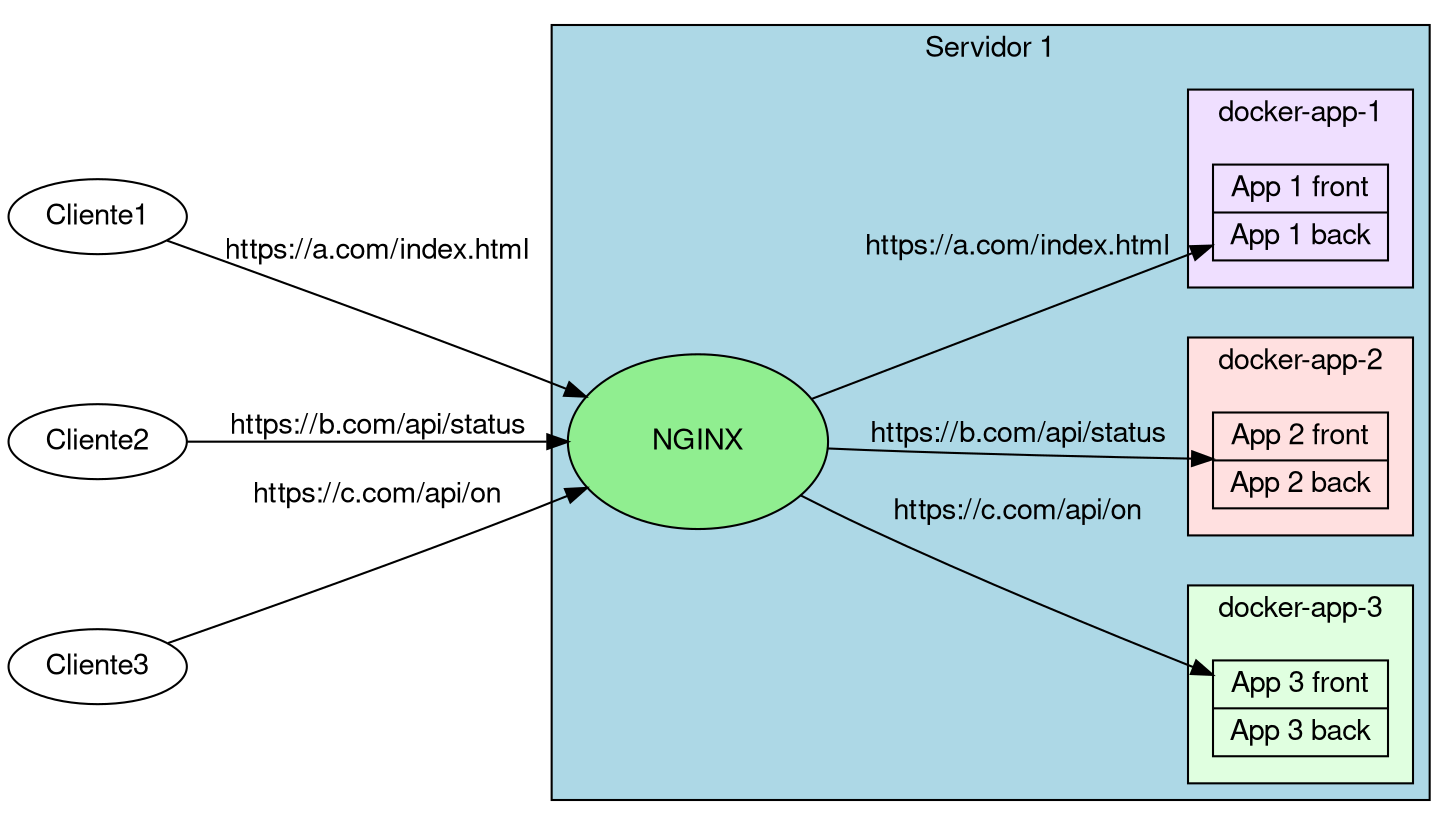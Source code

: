digraph G {
  # dot -Tsvg file.gv -o file.sgv | kitty icat file.svg
  fontname="Helvetica,Arial,sans-serif"
  node [fontname="Helvetica,Arial,sans-serif"]
  edge [fontname="Helvetica,Arial,sans-serif"]
  concentrate=True;
  rankdir=LR;
  #ranksep=1.2
  nodesep=1
  #node [shape=record];
  
  
  
  subgraph clusterS1 {
    label="Servidor 1"
    style = filled;
    bgcolor = lightblue;
    
    nginx[
      label="NGINX" 
      margin=0.3 
      style=filled
      fillcolor=lightgreen 
    ]
    
    subgraph clusterD3 {
        label="docker-app-3"
        margin="12"
        bgcolor="#e0ffe0"
        app3 [label="App 3 front | App 3 back" shape=record]
    }
    
    subgraph clusterD2 {
        label="docker-app-2"
        margin="12"
        bgcolor="#ffe0e0"
        app2 [label="App 2 front | App 2 back" shape=record]
    }
    
    subgraph clusterD1 {
        label="docker-app-1"
        margin="12"
        style = filled;
        bgcolor="#efdfff"
        app1 [label="App 1 front | App 1 back" shape=record]
    }

  }

   
  Cliente1 -> nginx [label="https://a.com/index.html"] 
  Cliente2 -> nginx [label="https://b.com/api/status"] 
  Cliente3 -> nginx [label="https://c.com/api/on"] 
  
  nginx -> app1 [label="https://a.com/index.html"];
  nginx -> app2 [label="https://b.com/api/status"];
  nginx -> app3 [label="https://c.com/api/on"];

}

